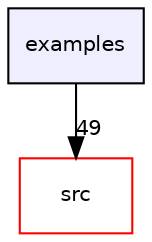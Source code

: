 digraph "/home/travis/build/hypro/hypro/examples" {
  compound=true
  node [ fontsize="10", fontname="Helvetica"];
  edge [ labelfontsize="10", labelfontname="Helvetica"];
  dir_d28a4824dc47e487b107a5db32ef43c4 [shape=box, label="examples", style="filled", fillcolor="#eeeeff", pencolor="black", URL="dir_d28a4824dc47e487b107a5db32ef43c4.html"];
  dir_68267d1309a1af8e8297ef4c3efbcdba [shape=box label="src" fillcolor="white" style="filled" color="red" URL="dir_68267d1309a1af8e8297ef4c3efbcdba.html"];
  dir_d28a4824dc47e487b107a5db32ef43c4->dir_68267d1309a1af8e8297ef4c3efbcdba [headlabel="49", labeldistance=1.5 headhref="dir_000000_000001.html"];
}
